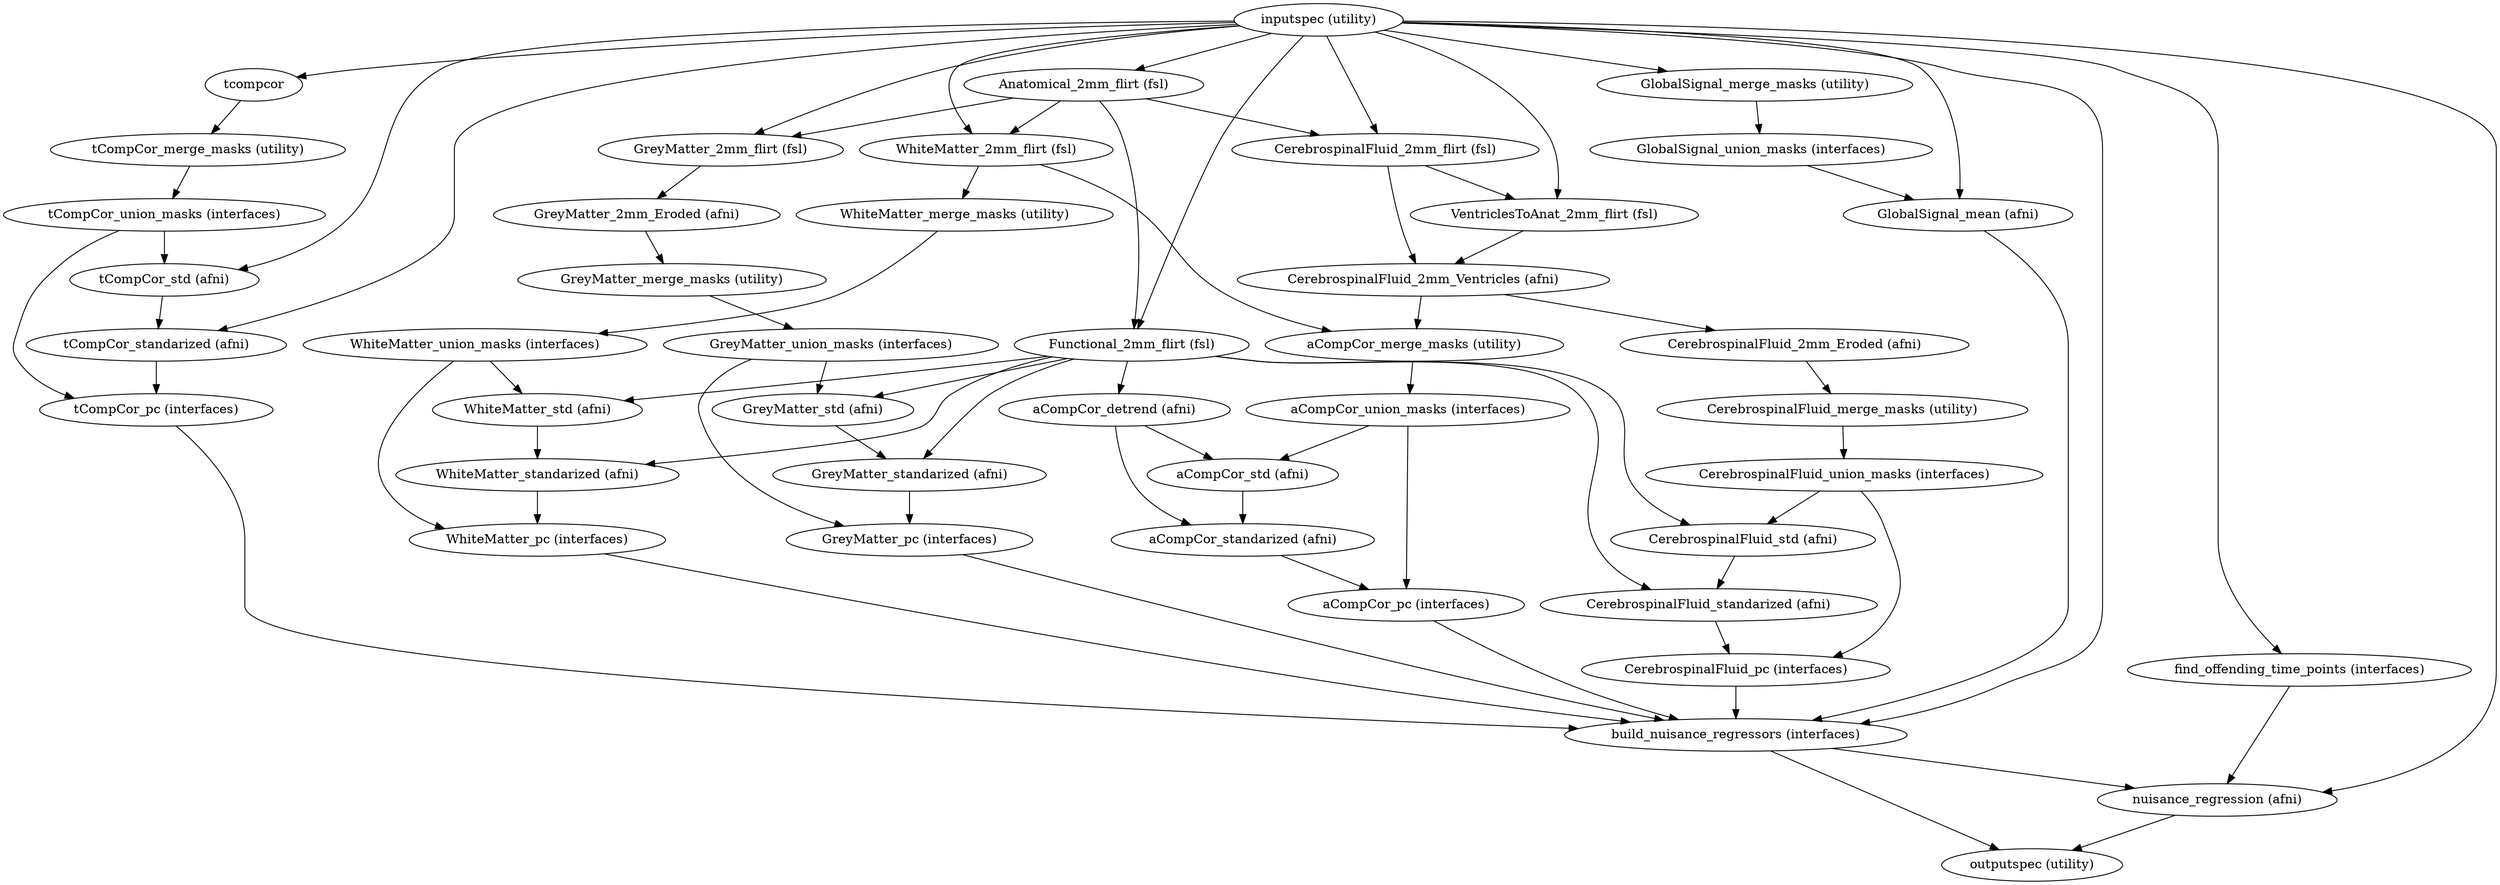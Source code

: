 strict digraph "" {
"GlobalSignal_union_masks (interfaces)";
"tCompCor_merge_masks (utility)";
"CerebrospinalFluid_pc (interfaces)";
"CerebrospinalFluid_2mm_Eroded (afni)";
"Anatomical_2mm_flirt (fsl)";
"inputspec (utility)";
"GreyMatter_standarized (afni)";
"aCompCor_detrend (afni)";
"aCompCor_union_masks (interfaces)";
"tCompCor_std (afni)";
"GreyMatter_pc (interfaces)";
"GreyMatter_union_masks (interfaces)";
"WhiteMatter_standarized (afni)";
"find_offending_time_points (interfaces)";
"CerebrospinalFluid_std (afni)";
"WhiteMatter_pc (interfaces)";
"CerebrospinalFluid_union_masks (interfaces)";
"aCompCor_merge_masks (utility)";
"GreyMatter_2mm_flirt (fsl)";
"GlobalSignal_mean (afni)";
tcompcor;
"GreyMatter_2mm_Eroded (afni)";
"CerebrospinalFluid_2mm_flirt (fsl)";
"aCompCor_pc (interfaces)";
"WhiteMatter_2mm_flirt (fsl)";
"tCompCor_standarized (afni)";
"CerebrospinalFluid_merge_masks (utility)";
"CerebrospinalFluid_standarized (afni)";
"tCompCor_union_masks (interfaces)";
"GreyMatter_std (afni)";
"VentriclesToAnat_2mm_flirt (fsl)";
"aCompCor_std (afni)";
"WhiteMatter_merge_masks (utility)";
"aCompCor_standarized (afni)";
"CerebrospinalFluid_2mm_Ventricles (afni)";
"nuisance_regression (afni)";
"GreyMatter_merge_masks (utility)";
"GlobalSignal_merge_masks (utility)";
"build_nuisance_regressors (interfaces)";
"outputspec (utility)";
"WhiteMatter_union_masks (interfaces)";
"WhiteMatter_std (afni)";
"Functional_2mm_flirt (fsl)";
"tCompCor_pc (interfaces)";
"GlobalSignal_union_masks (interfaces)" -> "GlobalSignal_mean (afni)";
"tCompCor_merge_masks (utility)" -> "tCompCor_union_masks (interfaces)";
"CerebrospinalFluid_pc (interfaces)" -> "build_nuisance_regressors (interfaces)";
"CerebrospinalFluid_2mm_Eroded (afni)" -> "CerebrospinalFluid_merge_masks (utility)";
"Anatomical_2mm_flirt (fsl)" -> "Functional_2mm_flirt (fsl)";
"Anatomical_2mm_flirt (fsl)" -> "CerebrospinalFluid_2mm_flirt (fsl)";
"Anatomical_2mm_flirt (fsl)" -> "GreyMatter_2mm_flirt (fsl)";
"Anatomical_2mm_flirt (fsl)" -> "WhiteMatter_2mm_flirt (fsl)";
"inputspec (utility)" -> "nuisance_regression (afni)";
"inputspec (utility)" -> "GlobalSignal_merge_masks (utility)";
"inputspec (utility)" -> "build_nuisance_regressors (interfaces)";
"inputspec (utility)" -> "tCompCor_standarized (afni)";
"inputspec (utility)" -> "VentriclesToAnat_2mm_flirt (fsl)";
"inputspec (utility)" -> "Anatomical_2mm_flirt (fsl)";
"inputspec (utility)" -> "Functional_2mm_flirt (fsl)";
"inputspec (utility)" -> "GreyMatter_2mm_flirt (fsl)";
"inputspec (utility)" -> "GlobalSignal_mean (afni)";
"inputspec (utility)" -> tcompcor;
"inputspec (utility)" -> "WhiteMatter_2mm_flirt (fsl)";
"inputspec (utility)" -> "CerebrospinalFluid_2mm_flirt (fsl)";
"inputspec (utility)" -> "find_offending_time_points (interfaces)";
"inputspec (utility)" -> "tCompCor_std (afni)";
"GreyMatter_standarized (afni)" -> "GreyMatter_pc (interfaces)";
"aCompCor_detrend (afni)" -> "aCompCor_std (afni)";
"aCompCor_detrend (afni)" -> "aCompCor_standarized (afni)";
"aCompCor_union_masks (interfaces)" -> "aCompCor_std (afni)";
"aCompCor_union_masks (interfaces)" -> "aCompCor_pc (interfaces)";
"tCompCor_std (afni)" -> "tCompCor_standarized (afni)";
"GreyMatter_pc (interfaces)" -> "build_nuisance_regressors (interfaces)";
"GreyMatter_union_masks (interfaces)" -> "GreyMatter_pc (interfaces)";
"GreyMatter_union_masks (interfaces)" -> "GreyMatter_std (afni)";
"WhiteMatter_standarized (afni)" -> "WhiteMatter_pc (interfaces)";
"find_offending_time_points (interfaces)" -> "nuisance_regression (afni)";
"CerebrospinalFluid_std (afni)" -> "CerebrospinalFluid_standarized (afni)";
"WhiteMatter_pc (interfaces)" -> "build_nuisance_regressors (interfaces)";
"CerebrospinalFluid_union_masks (interfaces)" -> "CerebrospinalFluid_pc (interfaces)";
"CerebrospinalFluid_union_masks (interfaces)" -> "CerebrospinalFluid_std (afni)";
"aCompCor_merge_masks (utility)" -> "aCompCor_union_masks (interfaces)";
"GreyMatter_2mm_flirt (fsl)" -> "GreyMatter_2mm_Eroded (afni)";
"GlobalSignal_mean (afni)" -> "build_nuisance_regressors (interfaces)";
tcompcor -> "tCompCor_merge_masks (utility)";
"GreyMatter_2mm_Eroded (afni)" -> "GreyMatter_merge_masks (utility)";
"CerebrospinalFluid_2mm_flirt (fsl)" -> "CerebrospinalFluid_2mm_Ventricles (afni)";
"CerebrospinalFluid_2mm_flirt (fsl)" -> "VentriclesToAnat_2mm_flirt (fsl)";
"aCompCor_pc (interfaces)" -> "build_nuisance_regressors (interfaces)";
"WhiteMatter_2mm_flirt (fsl)" -> "WhiteMatter_merge_masks (utility)";
"WhiteMatter_2mm_flirt (fsl)" -> "aCompCor_merge_masks (utility)";
"tCompCor_standarized (afni)" -> "tCompCor_pc (interfaces)";
"CerebrospinalFluid_merge_masks (utility)" -> "CerebrospinalFluid_union_masks (interfaces)";
"CerebrospinalFluid_standarized (afni)" -> "CerebrospinalFluid_pc (interfaces)";
"tCompCor_union_masks (interfaces)" -> "tCompCor_pc (interfaces)";
"tCompCor_union_masks (interfaces)" -> "tCompCor_std (afni)";
"GreyMatter_std (afni)" -> "GreyMatter_standarized (afni)";
"VentriclesToAnat_2mm_flirt (fsl)" -> "CerebrospinalFluid_2mm_Ventricles (afni)";
"aCompCor_std (afni)" -> "aCompCor_standarized (afni)";
"WhiteMatter_merge_masks (utility)" -> "WhiteMatter_union_masks (interfaces)";
"aCompCor_standarized (afni)" -> "aCompCor_pc (interfaces)";
"CerebrospinalFluid_2mm_Ventricles (afni)" -> "aCompCor_merge_masks (utility)";
"CerebrospinalFluid_2mm_Ventricles (afni)" -> "CerebrospinalFluid_2mm_Eroded (afni)";
"nuisance_regression (afni)" -> "outputspec (utility)";
"GreyMatter_merge_masks (utility)" -> "GreyMatter_union_masks (interfaces)";
"GlobalSignal_merge_masks (utility)" -> "GlobalSignal_union_masks (interfaces)";
"build_nuisance_regressors (interfaces)" -> "nuisance_regression (afni)";
"build_nuisance_regressors (interfaces)" -> "outputspec (utility)";
"WhiteMatter_union_masks (interfaces)" -> "WhiteMatter_pc (interfaces)";
"WhiteMatter_union_masks (interfaces)" -> "WhiteMatter_std (afni)";
"WhiteMatter_std (afni)" -> "WhiteMatter_standarized (afni)";
"Functional_2mm_flirt (fsl)" -> "GreyMatter_standarized (afni)";
"Functional_2mm_flirt (fsl)" -> "WhiteMatter_standarized (afni)";
"Functional_2mm_flirt (fsl)" -> "CerebrospinalFluid_std (afni)";
"Functional_2mm_flirt (fsl)" -> "CerebrospinalFluid_standarized (afni)";
"Functional_2mm_flirt (fsl)" -> "GreyMatter_std (afni)";
"Functional_2mm_flirt (fsl)" -> "WhiteMatter_std (afni)";
"Functional_2mm_flirt (fsl)" -> "aCompCor_detrend (afni)";
"tCompCor_pc (interfaces)" -> "build_nuisance_regressors (interfaces)";
}
